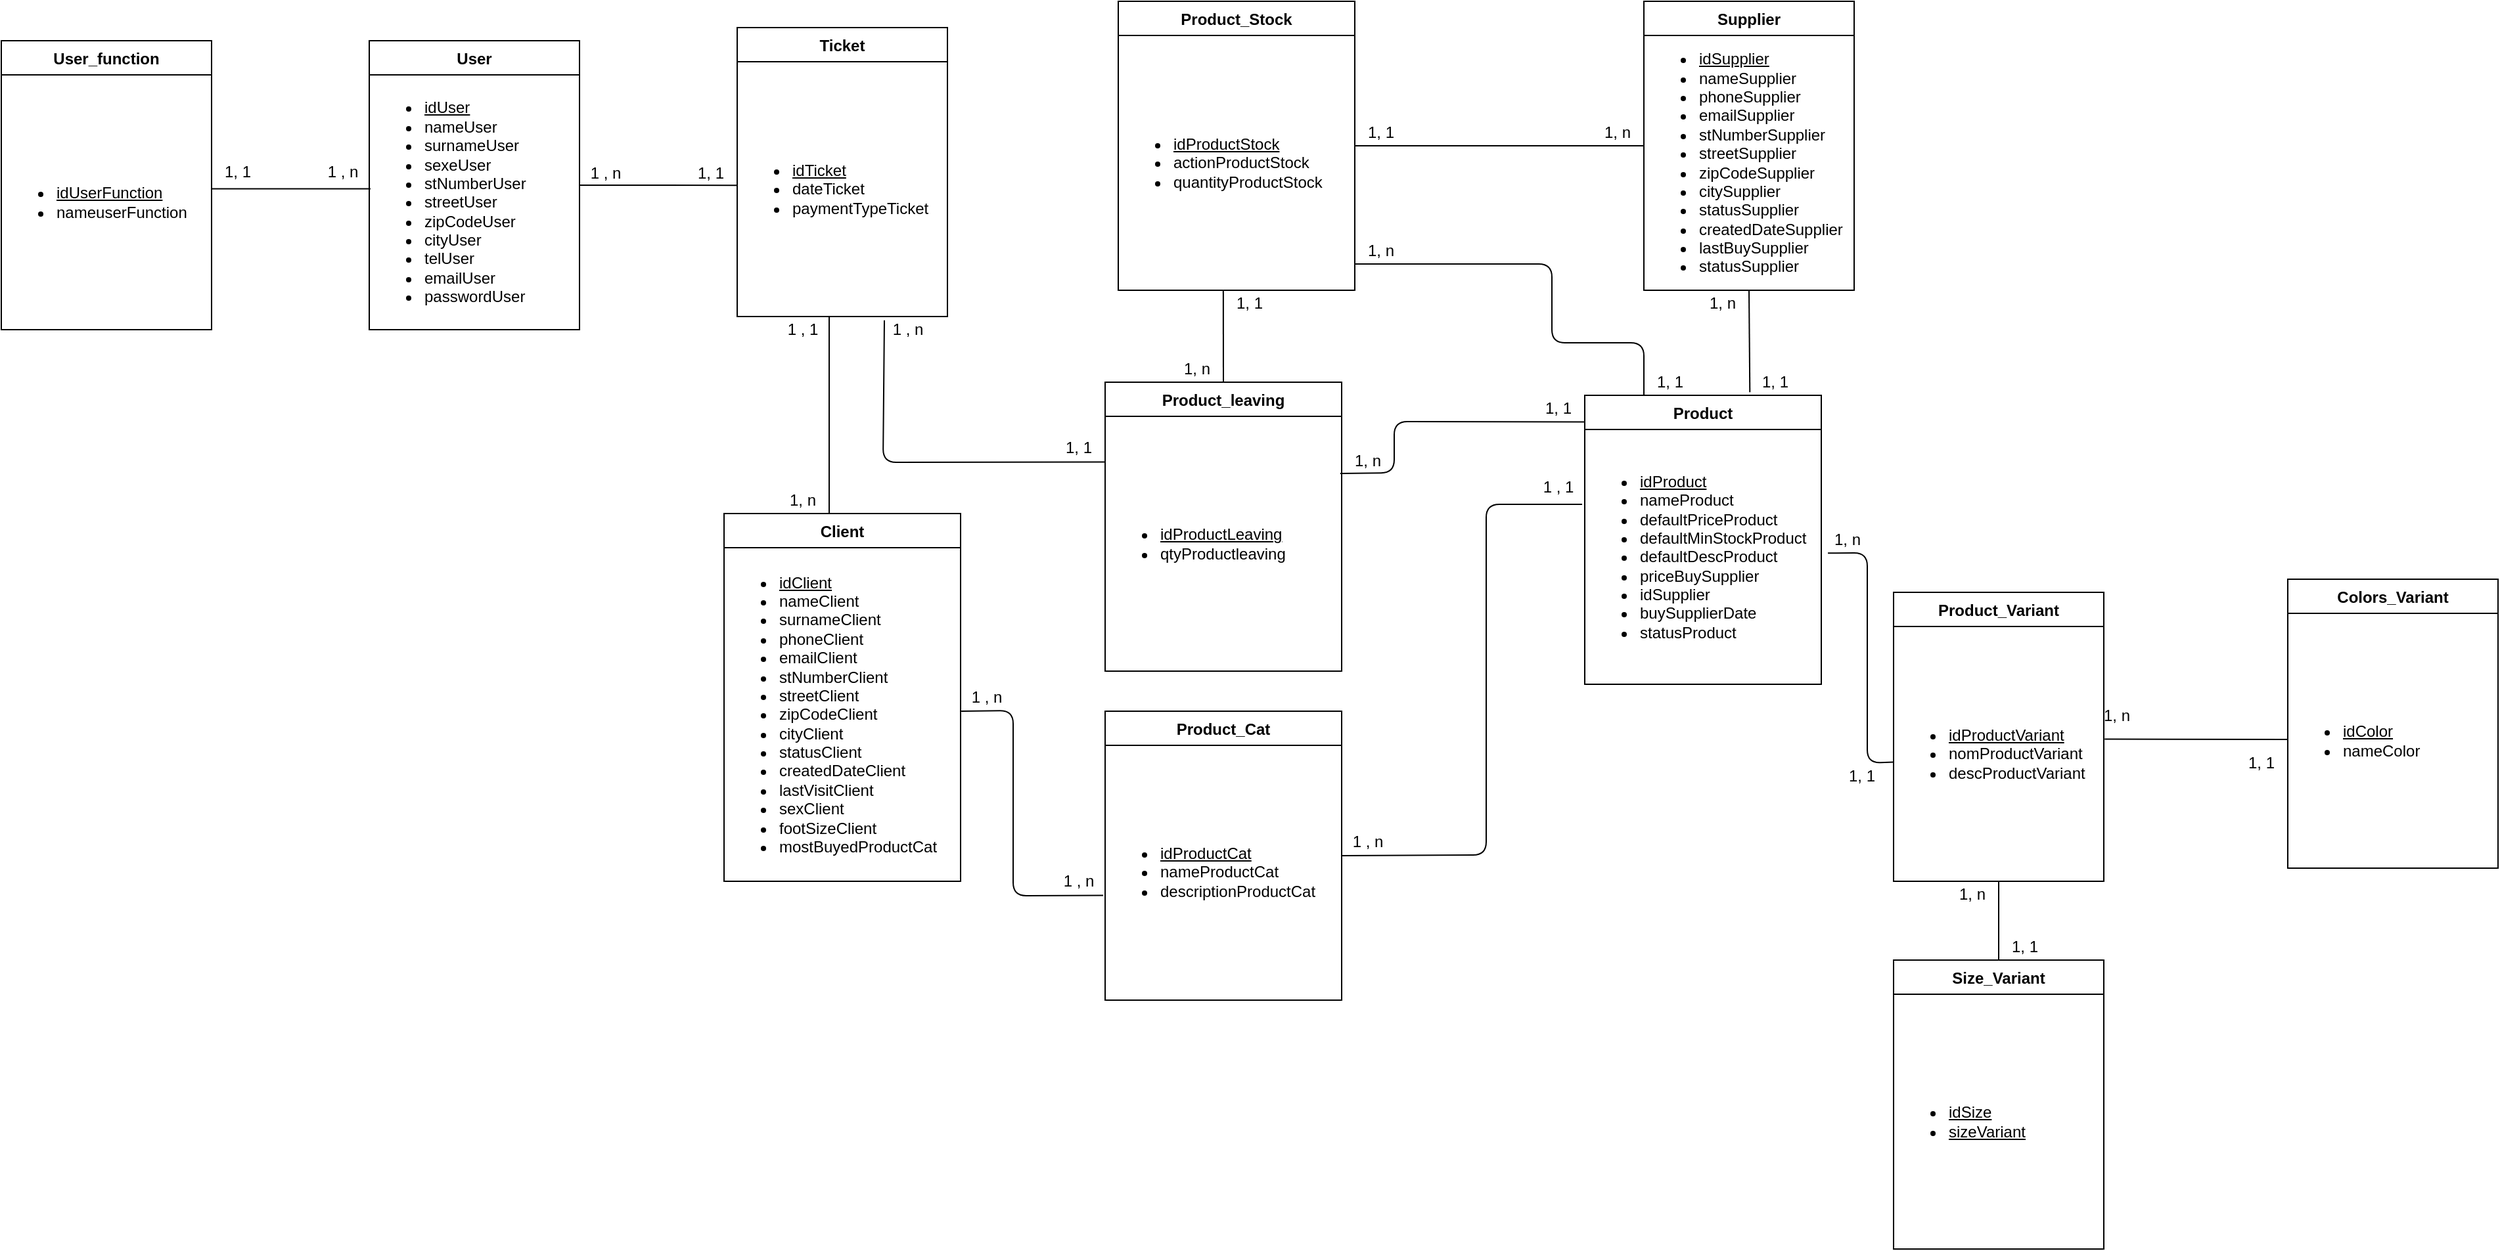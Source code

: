 <mxfile version="12.5.3" type="device"><diagram id="C5RBs43oDa-KdzZeNtuy" name="Page-1"><mxGraphModel dx="3197" dy="1370" grid="1" gridSize="10" guides="1" tooltips="1" connect="1" arrows="1" fold="1" page="1" pageScale="1" pageWidth="827" pageHeight="1169" math="0" shadow="0"><root><mxCell id="WIyWlLk6GJQsqaUBKTNV-0"/><mxCell id="WIyWlLk6GJQsqaUBKTNV-1" parent="WIyWlLk6GJQsqaUBKTNV-0"/><mxCell id="1PVLxpqXdBgFgnPYRLvw-0" value="Client" style="swimlane;fontStyle=1;childLayout=stackLayout;horizontal=1;startSize=26;horizontalStack=0;resizeParent=1;resizeLast=0;collapsible=1;marginBottom=0;rounded=0;shadow=0;strokeWidth=1;" vertex="1" parent="WIyWlLk6GJQsqaUBKTNV-1"><mxGeometry x="-60" y="410" width="180" height="280" as="geometry"><mxRectangle x="20" y="80" width="160" height="26" as="alternateBounds"/></mxGeometry></mxCell><mxCell id="1PVLxpqXdBgFgnPYRLvw-1" value="&lt;ul&gt;&lt;li&gt;&lt;u&gt;idClient&lt;/u&gt;&lt;/li&gt;&lt;li&gt;nameClient&lt;/li&gt;&lt;li&gt;surnameClient&lt;/li&gt;&lt;li&gt;phoneClient&lt;/li&gt;&lt;li&gt;emailClient&lt;/li&gt;&lt;li&gt;stNumberClient&lt;/li&gt;&lt;li&gt;streetClient&lt;/li&gt;&lt;li&gt;zipCodeClient&lt;/li&gt;&lt;li&gt;cityClient&lt;/li&gt;&lt;li&gt;statusClient&lt;br&gt;&lt;/li&gt;&lt;li&gt;createdDateClient&lt;/li&gt;&lt;li&gt;lastVisitClient&lt;/li&gt;&lt;li&gt;sexClient&lt;/li&gt;&lt;li&gt;footSizeClient&lt;/li&gt;&lt;li&gt;mostBuyedProductCat&lt;/li&gt;&lt;/ul&gt;" style="text;html=1;strokeColor=none;fillColor=none;align=left;verticalAlign=middle;whiteSpace=wrap;rounded=0;" vertex="1" parent="1PVLxpqXdBgFgnPYRLvw-0"><mxGeometry y="26" width="180" height="254" as="geometry"/></mxCell><mxCell id="1PVLxpqXdBgFgnPYRLvw-2" value="Supplier" style="swimlane;fontStyle=1;childLayout=stackLayout;horizontal=1;startSize=26;horizontalStack=0;resizeParent=1;resizeLast=0;collapsible=1;marginBottom=0;rounded=0;shadow=0;strokeWidth=1;" vertex="1" parent="WIyWlLk6GJQsqaUBKTNV-1"><mxGeometry x="640" y="20" width="160" height="220" as="geometry"><mxRectangle x="20" y="80" width="160" height="26" as="alternateBounds"/></mxGeometry></mxCell><mxCell id="1PVLxpqXdBgFgnPYRLvw-3" value="&lt;ul&gt;&lt;li&gt;&lt;u&gt;idSupplier&lt;/u&gt;&lt;/li&gt;&lt;li&gt;nameSupplier&lt;/li&gt;&lt;li&gt;phoneSupplier&lt;/li&gt;&lt;li&gt;emailSupplier&lt;/li&gt;&lt;li&gt;stNumberSupplier&lt;/li&gt;&lt;li&gt;streetSupplier&lt;/li&gt;&lt;li&gt;zipCodeSupplier&lt;/li&gt;&lt;li&gt;citySupplier&lt;/li&gt;&lt;li&gt;statusSupplier&lt;/li&gt;&lt;li&gt;createdDateSupplier&lt;/li&gt;&lt;li&gt;lastBuySupplier&lt;/li&gt;&lt;li&gt;statusSupplier&lt;/li&gt;&lt;/ul&gt;" style="text;html=1;strokeColor=none;fillColor=none;align=left;verticalAlign=middle;whiteSpace=wrap;rounded=0;" vertex="1" parent="1PVLxpqXdBgFgnPYRLvw-2"><mxGeometry y="26" width="160" height="194" as="geometry"/></mxCell><mxCell id="1PVLxpqXdBgFgnPYRLvw-4" value="Product" style="swimlane;fontStyle=1;childLayout=stackLayout;horizontal=1;startSize=26;horizontalStack=0;resizeParent=1;resizeLast=0;collapsible=1;marginBottom=0;rounded=0;shadow=0;strokeWidth=1;" vertex="1" parent="WIyWlLk6GJQsqaUBKTNV-1"><mxGeometry x="595" y="320" width="180" height="220" as="geometry"><mxRectangle x="20" y="80" width="160" height="26" as="alternateBounds"/></mxGeometry></mxCell><mxCell id="1PVLxpqXdBgFgnPYRLvw-5" value="&lt;ul&gt;&lt;li&gt;&lt;u&gt;idProduct&lt;/u&gt;&lt;/li&gt;&lt;li&gt;nameProduct&lt;/li&gt;&lt;li&gt;&lt;span&gt;defaultPriceProduct&lt;/span&gt;&lt;br&gt;&lt;/li&gt;&lt;li&gt;defaultMinStockProduct&lt;/li&gt;&lt;li&gt;defaultDescProduct&lt;br&gt;&lt;/li&gt;&lt;li&gt;&lt;span&gt;priceBuySupplier&lt;/span&gt;&lt;br&gt;&lt;/li&gt;&lt;li&gt;idSupplier&lt;/li&gt;&lt;li&gt;buySupplierDate&lt;/li&gt;&lt;li&gt;statusProduct&lt;/li&gt;&lt;/ul&gt;" style="text;html=1;strokeColor=none;fillColor=none;align=left;verticalAlign=middle;whiteSpace=wrap;rounded=0;" vertex="1" parent="1PVLxpqXdBgFgnPYRLvw-4"><mxGeometry y="26" width="180" height="194" as="geometry"/></mxCell><mxCell id="1PVLxpqXdBgFgnPYRLvw-6" value="Product_Cat" style="swimlane;fontStyle=1;childLayout=stackLayout;horizontal=1;startSize=26;horizontalStack=0;resizeParent=1;resizeLast=0;collapsible=1;marginBottom=0;rounded=0;shadow=0;strokeWidth=1;" vertex="1" parent="WIyWlLk6GJQsqaUBKTNV-1"><mxGeometry x="230" y="560.48" width="180" height="220" as="geometry"><mxRectangle x="20" y="80" width="160" height="26" as="alternateBounds"/></mxGeometry></mxCell><mxCell id="1PVLxpqXdBgFgnPYRLvw-7" value="&lt;ul&gt;&lt;li&gt;&lt;u&gt;idProductCat&lt;/u&gt;&lt;/li&gt;&lt;li&gt;nameProductCat&lt;/li&gt;&lt;li&gt;descriptionProductCat&lt;/li&gt;&lt;/ul&gt;" style="text;html=1;strokeColor=none;fillColor=none;align=left;verticalAlign=middle;whiteSpace=wrap;rounded=0;" vertex="1" parent="1PVLxpqXdBgFgnPYRLvw-6"><mxGeometry y="26" width="180" height="194" as="geometry"/></mxCell><mxCell id="1PVLxpqXdBgFgnPYRLvw-8" value="Product_Variant" style="swimlane;fontStyle=1;childLayout=stackLayout;horizontal=1;startSize=26;horizontalStack=0;resizeParent=1;resizeLast=0;collapsible=1;marginBottom=0;rounded=0;shadow=0;strokeWidth=1;" vertex="1" parent="WIyWlLk6GJQsqaUBKTNV-1"><mxGeometry x="830" y="470" width="160" height="220" as="geometry"><mxRectangle x="20" y="80" width="160" height="26" as="alternateBounds"/></mxGeometry></mxCell><mxCell id="1PVLxpqXdBgFgnPYRLvw-9" value="&lt;ul&gt;&lt;li&gt;&lt;u&gt;idProductVariant&lt;/u&gt;&lt;/li&gt;&lt;li&gt;nomProductVariant&lt;/li&gt;&lt;li&gt;descP&lt;span&gt;roductVariant&lt;/span&gt;&lt;/li&gt;&lt;/ul&gt;" style="text;html=1;strokeColor=none;fillColor=none;align=left;verticalAlign=middle;whiteSpace=wrap;rounded=0;" vertex="1" parent="1PVLxpqXdBgFgnPYRLvw-8"><mxGeometry y="26" width="160" height="194" as="geometry"/></mxCell><mxCell id="1PVLxpqXdBgFgnPYRLvw-10" value="Product_Stock" style="swimlane;fontStyle=1;childLayout=stackLayout;horizontal=1;startSize=26;horizontalStack=0;resizeParent=1;resizeLast=0;collapsible=1;marginBottom=0;rounded=0;shadow=0;strokeWidth=1;" vertex="1" parent="WIyWlLk6GJQsqaUBKTNV-1"><mxGeometry x="240" y="20" width="180" height="220" as="geometry"><mxRectangle x="20" y="80" width="160" height="26" as="alternateBounds"/></mxGeometry></mxCell><mxCell id="1PVLxpqXdBgFgnPYRLvw-11" value="&lt;ul&gt;&lt;li&gt;&lt;u&gt;idProductStock&lt;/u&gt;&lt;/li&gt;&lt;li&gt;actionProductStock&lt;/li&gt;&lt;li&gt;quantityProductStock&lt;/li&gt;&lt;/ul&gt;" style="text;html=1;strokeColor=none;fillColor=none;align=left;verticalAlign=middle;whiteSpace=wrap;rounded=0;" vertex="1" parent="1PVLxpqXdBgFgnPYRLvw-10"><mxGeometry y="26" width="180" height="194" as="geometry"/></mxCell><mxCell id="1PVLxpqXdBgFgnPYRLvw-20" value="1, 1" style="text;html=1;strokeColor=none;fillColor=none;align=center;verticalAlign=middle;whiteSpace=wrap;rounded=0;" vertex="1" parent="WIyWlLk6GJQsqaUBKTNV-1"><mxGeometry x="720" y="300" width="40" height="20" as="geometry"/></mxCell><mxCell id="1PVLxpqXdBgFgnPYRLvw-21" value="1, n" style="text;html=1;strokeColor=none;fillColor=none;align=center;verticalAlign=middle;whiteSpace=wrap;rounded=0;" vertex="1" parent="WIyWlLk6GJQsqaUBKTNV-1"><mxGeometry x="680" y="240" width="40" height="20" as="geometry"/></mxCell><mxCell id="1PVLxpqXdBgFgnPYRLvw-22" value="" style="endArrow=none;html=1;exitX=0;exitY=0.532;exitDx=0;exitDy=0;exitPerimeter=0;entryX=1.028;entryY=0.485;entryDx=0;entryDy=0;entryPerimeter=0;" edge="1" parent="WIyWlLk6GJQsqaUBKTNV-1" source="1PVLxpqXdBgFgnPYRLvw-9" target="1PVLxpqXdBgFgnPYRLvw-5"><mxGeometry width="50" height="50" relative="1" as="geometry"><mxPoint x="520" y="440" as="sourcePoint"/><mxPoint x="594" y="560" as="targetPoint"/><Array as="points"><mxPoint x="810" y="600"/><mxPoint x="810" y="440"/></Array></mxGeometry></mxCell><mxCell id="1PVLxpqXdBgFgnPYRLvw-23" value="1, n" style="text;html=1;strokeColor=none;fillColor=none;align=center;verticalAlign=middle;whiteSpace=wrap;rounded=0;" vertex="1" parent="WIyWlLk6GJQsqaUBKTNV-1"><mxGeometry x="775" y="420" width="40" height="20" as="geometry"/></mxCell><mxCell id="1PVLxpqXdBgFgnPYRLvw-24" value="1, 1" style="text;html=1;strokeColor=none;fillColor=none;align=center;verticalAlign=middle;whiteSpace=wrap;rounded=0;" vertex="1" parent="WIyWlLk6GJQsqaUBKTNV-1"><mxGeometry x="786.48" y="600" width="40" height="20" as="geometry"/></mxCell><mxCell id="1PVLxpqXdBgFgnPYRLvw-25" value="" style="endArrow=none;html=1;exitX=0.999;exitY=0.433;exitDx=0;exitDy=0;exitPerimeter=0;" edge="1" parent="WIyWlLk6GJQsqaUBKTNV-1" source="1PVLxpqXdBgFgnPYRLvw-7"><mxGeometry width="50" height="50" relative="1" as="geometry"><mxPoint x="485" y="420" as="sourcePoint"/><mxPoint x="593" y="403" as="targetPoint"/><Array as="points"><mxPoint x="520" y="670"/><mxPoint x="520" y="530"/><mxPoint x="520" y="403"/></Array></mxGeometry></mxCell><mxCell id="1PVLxpqXdBgFgnPYRLvw-26" value="" style="endArrow=none;html=1;entryX=0.5;entryY=1;entryDx=0;entryDy=0;exitX=0.698;exitY=-0.011;exitDx=0;exitDy=0;exitPerimeter=0;" edge="1" parent="WIyWlLk6GJQsqaUBKTNV-1" source="1PVLxpqXdBgFgnPYRLvw-4" target="1PVLxpqXdBgFgnPYRLvw-3"><mxGeometry width="50" height="50" relative="1" as="geometry"><mxPoint x="725" y="320" as="sourcePoint"/><mxPoint x="775" y="270" as="targetPoint"/></mxGeometry></mxCell><mxCell id="1PVLxpqXdBgFgnPYRLvw-29" value="1 , n" style="text;html=1;strokeColor=none;fillColor=none;align=center;verticalAlign=middle;whiteSpace=wrap;rounded=0;" vertex="1" parent="WIyWlLk6GJQsqaUBKTNV-1"><mxGeometry x="410" y="650" width="40" height="20" as="geometry"/></mxCell><mxCell id="1PVLxpqXdBgFgnPYRLvw-30" value="1 , 1" style="text;html=1;strokeColor=none;fillColor=none;align=center;verticalAlign=middle;whiteSpace=wrap;rounded=0;" vertex="1" parent="WIyWlLk6GJQsqaUBKTNV-1"><mxGeometry x="555" y="380" width="40" height="20" as="geometry"/></mxCell><mxCell id="1PVLxpqXdBgFgnPYRLvw-35" value="Colors_Variant" style="swimlane;fontStyle=1;childLayout=stackLayout;horizontal=1;startSize=26;horizontalStack=0;resizeParent=1;resizeLast=0;collapsible=1;marginBottom=0;rounded=0;shadow=0;strokeWidth=1;" vertex="1" parent="WIyWlLk6GJQsqaUBKTNV-1"><mxGeometry x="1130" y="460" width="160" height="220" as="geometry"><mxRectangle x="20" y="80" width="160" height="26" as="alternateBounds"/></mxGeometry></mxCell><mxCell id="1PVLxpqXdBgFgnPYRLvw-36" value="&lt;ul&gt;&lt;li&gt;&lt;u&gt;idColor&lt;/u&gt;&lt;/li&gt;&lt;li&gt;nameColor&lt;/li&gt;&lt;/ul&gt;" style="text;html=1;strokeColor=none;fillColor=none;align=left;verticalAlign=middle;whiteSpace=wrap;rounded=0;" vertex="1" parent="1PVLxpqXdBgFgnPYRLvw-35"><mxGeometry y="26" width="160" height="194" as="geometry"/></mxCell><mxCell id="1PVLxpqXdBgFgnPYRLvw-37" value="" style="endArrow=none;html=1;entryX=1.004;entryY=0.442;entryDx=0;entryDy=0;entryPerimeter=0;" edge="1" parent="WIyWlLk6GJQsqaUBKTNV-1" target="1PVLxpqXdBgFgnPYRLvw-9"><mxGeometry width="50" height="50" relative="1" as="geometry"><mxPoint x="1130" y="582" as="sourcePoint"/><mxPoint x="360" y="663" as="targetPoint"/></mxGeometry></mxCell><mxCell id="1PVLxpqXdBgFgnPYRLvw-38" value="1, 1" style="text;html=1;strokeColor=none;fillColor=none;align=center;verticalAlign=middle;whiteSpace=wrap;rounded=0;" vertex="1" parent="WIyWlLk6GJQsqaUBKTNV-1"><mxGeometry x="1090" y="590" width="40" height="20" as="geometry"/></mxCell><mxCell id="1PVLxpqXdBgFgnPYRLvw-39" value="1, n" style="text;html=1;strokeColor=none;fillColor=none;align=center;verticalAlign=middle;whiteSpace=wrap;rounded=0;" vertex="1" parent="WIyWlLk6GJQsqaUBKTNV-1"><mxGeometry x="980" y="554" width="40" height="20" as="geometry"/></mxCell><mxCell id="1PVLxpqXdBgFgnPYRLvw-40" value="Size_Variant" style="swimlane;fontStyle=1;childLayout=stackLayout;horizontal=1;startSize=26;horizontalStack=0;resizeParent=1;resizeLast=0;collapsible=1;marginBottom=0;rounded=0;shadow=0;strokeWidth=1;" vertex="1" parent="WIyWlLk6GJQsqaUBKTNV-1"><mxGeometry x="830" y="750" width="160" height="220" as="geometry"><mxRectangle x="20" y="80" width="160" height="26" as="alternateBounds"/></mxGeometry></mxCell><mxCell id="1PVLxpqXdBgFgnPYRLvw-41" value="&lt;ul&gt;&lt;li&gt;&lt;u&gt;idSize&lt;/u&gt;&lt;/li&gt;&lt;li&gt;&lt;u&gt;sizeVariant&lt;/u&gt;&lt;/li&gt;&lt;/ul&gt;" style="text;html=1;strokeColor=none;fillColor=none;align=left;verticalAlign=middle;whiteSpace=wrap;rounded=0;" vertex="1" parent="1PVLxpqXdBgFgnPYRLvw-40"><mxGeometry y="26" width="160" height="194" as="geometry"/></mxCell><mxCell id="1PVLxpqXdBgFgnPYRLvw-42" value="" style="endArrow=none;html=1;exitX=0.5;exitY=0;exitDx=0;exitDy=0;entryX=0.5;entryY=1;entryDx=0;entryDy=0;" edge="1" parent="WIyWlLk6GJQsqaUBKTNV-1" source="1PVLxpqXdBgFgnPYRLvw-40" target="1PVLxpqXdBgFgnPYRLvw-9"><mxGeometry width="50" height="50" relative="1" as="geometry"><mxPoint x="400" y="810" as="sourcePoint"/><mxPoint x="450" y="760" as="targetPoint"/></mxGeometry></mxCell><mxCell id="1PVLxpqXdBgFgnPYRLvw-43" value="1, 1" style="text;html=1;strokeColor=none;fillColor=none;align=center;verticalAlign=middle;whiteSpace=wrap;rounded=0;" vertex="1" parent="WIyWlLk6GJQsqaUBKTNV-1"><mxGeometry x="910" y="730" width="40" height="20" as="geometry"/></mxCell><mxCell id="1PVLxpqXdBgFgnPYRLvw-44" value="1, n" style="text;html=1;strokeColor=none;fillColor=none;align=center;verticalAlign=middle;whiteSpace=wrap;rounded=0;" vertex="1" parent="WIyWlLk6GJQsqaUBKTNV-1"><mxGeometry x="870" y="690" width="40" height="20" as="geometry"/></mxCell><mxCell id="1PVLxpqXdBgFgnPYRLvw-50" value="User" style="swimlane;fontStyle=1;childLayout=stackLayout;horizontal=1;startSize=26;horizontalStack=0;resizeParent=1;resizeLast=0;collapsible=1;marginBottom=0;rounded=0;shadow=0;strokeWidth=1;" vertex="1" parent="WIyWlLk6GJQsqaUBKTNV-1"><mxGeometry x="-330" y="50" width="160" height="220" as="geometry"><mxRectangle x="20" y="80" width="160" height="26" as="alternateBounds"/></mxGeometry></mxCell><mxCell id="1PVLxpqXdBgFgnPYRLvw-51" value="&lt;ul&gt;&lt;li&gt;&lt;u&gt;idUser&lt;/u&gt;&lt;/li&gt;&lt;li&gt;nameUser&lt;/li&gt;&lt;li&gt;surnameUser&lt;/li&gt;&lt;li&gt;sexeUser&lt;/li&gt;&lt;li&gt;stNumberUser&lt;/li&gt;&lt;li&gt;streetUser&lt;/li&gt;&lt;li&gt;zipCodeUser&lt;/li&gt;&lt;li&gt;cityUser&lt;/li&gt;&lt;li&gt;telUser&lt;/li&gt;&lt;li&gt;emailUser&lt;/li&gt;&lt;li&gt;passwordUser&lt;/li&gt;&lt;/ul&gt;" style="text;html=1;strokeColor=none;fillColor=none;align=left;verticalAlign=middle;whiteSpace=wrap;rounded=0;" vertex="1" parent="1PVLxpqXdBgFgnPYRLvw-50"><mxGeometry y="26" width="160" height="194" as="geometry"/></mxCell><mxCell id="1PVLxpqXdBgFgnPYRLvw-52" value="Ticket" style="swimlane;fontStyle=1;childLayout=stackLayout;horizontal=1;startSize=26;horizontalStack=0;resizeParent=1;resizeLast=0;collapsible=1;marginBottom=0;rounded=0;shadow=0;strokeWidth=1;" vertex="1" parent="WIyWlLk6GJQsqaUBKTNV-1"><mxGeometry x="-50" y="40" width="160" height="220" as="geometry"><mxRectangle x="20" y="80" width="160" height="26" as="alternateBounds"/></mxGeometry></mxCell><mxCell id="1PVLxpqXdBgFgnPYRLvw-53" value="&lt;ul&gt;&lt;li&gt;&lt;u&gt;idTicket&lt;/u&gt;&lt;/li&gt;&lt;li&gt;dateTicket&lt;/li&gt;&lt;li&gt;paymentTypeTicket&lt;/li&gt;&lt;/ul&gt;" style="text;html=1;strokeColor=none;fillColor=none;align=left;verticalAlign=middle;whiteSpace=wrap;rounded=0;" vertex="1" parent="1PVLxpqXdBgFgnPYRLvw-52"><mxGeometry y="26" width="160" height="194" as="geometry"/></mxCell><mxCell id="1PVLxpqXdBgFgnPYRLvw-55" value="" style="endArrow=none;html=1;entryX=0;entryY=0.433;entryDx=0;entryDy=0;entryPerimeter=0;" edge="1" parent="WIyWlLk6GJQsqaUBKTNV-1" target="1PVLxpqXdBgFgnPYRLvw-3"><mxGeometry width="50" height="50" relative="1" as="geometry"><mxPoint x="420" y="130" as="sourcePoint"/><mxPoint x="470" y="80" as="targetPoint"/></mxGeometry></mxCell><mxCell id="1PVLxpqXdBgFgnPYRLvw-56" value="1, n" style="text;html=1;strokeColor=none;fillColor=none;align=center;verticalAlign=middle;whiteSpace=wrap;rounded=0;" vertex="1" parent="WIyWlLk6GJQsqaUBKTNV-1"><mxGeometry x="600" y="110.0" width="40" height="20" as="geometry"/></mxCell><mxCell id="1PVLxpqXdBgFgnPYRLvw-57" value="1, 1" style="text;html=1;strokeColor=none;fillColor=none;align=center;verticalAlign=middle;whiteSpace=wrap;rounded=0;" vertex="1" parent="WIyWlLk6GJQsqaUBKTNV-1"><mxGeometry x="420" y="110.0" width="40" height="20" as="geometry"/></mxCell><mxCell id="1PVLxpqXdBgFgnPYRLvw-59" value="" style="endArrow=none;html=1;entryX=0.25;entryY=0;entryDx=0;entryDy=0;" edge="1" parent="WIyWlLk6GJQsqaUBKTNV-1" target="1PVLxpqXdBgFgnPYRLvw-4"><mxGeometry width="50" height="50" relative="1" as="geometry"><mxPoint x="420" y="220" as="sourcePoint"/><mxPoint x="630" y="300" as="targetPoint"/><Array as="points"><mxPoint x="570" y="220"/><mxPoint x="570" y="280"/><mxPoint x="640" y="280"/></Array></mxGeometry></mxCell><mxCell id="1PVLxpqXdBgFgnPYRLvw-60" value="1, n" style="text;html=1;strokeColor=none;fillColor=none;align=center;verticalAlign=middle;whiteSpace=wrap;rounded=0;" vertex="1" parent="WIyWlLk6GJQsqaUBKTNV-1"><mxGeometry x="420" y="200" width="40" height="20" as="geometry"/></mxCell><mxCell id="1PVLxpqXdBgFgnPYRLvw-61" value="1, 1" style="text;html=1;strokeColor=none;fillColor=none;align=center;verticalAlign=middle;whiteSpace=wrap;rounded=0;" vertex="1" parent="WIyWlLk6GJQsqaUBKTNV-1"><mxGeometry x="640" y="300" width="40" height="20" as="geometry"/></mxCell><mxCell id="1PVLxpqXdBgFgnPYRLvw-62" value="" style="endArrow=none;html=1;entryX=0;entryY=0;entryDx=0;entryDy=0;" edge="1" parent="WIyWlLk6GJQsqaUBKTNV-1"><mxGeometry width="50" height="50" relative="1" as="geometry"><mxPoint x="20" y="410" as="sourcePoint"/><mxPoint x="20.0" y="260" as="targetPoint"/></mxGeometry></mxCell><mxCell id="1PVLxpqXdBgFgnPYRLvw-63" value="1, n" style="text;html=1;strokeColor=none;fillColor=none;align=center;verticalAlign=middle;whiteSpace=wrap;rounded=0;" vertex="1" parent="WIyWlLk6GJQsqaUBKTNV-1"><mxGeometry x="-20" y="390" width="40" height="20" as="geometry"/></mxCell><mxCell id="1PVLxpqXdBgFgnPYRLvw-65" value="" style="endArrow=none;html=1;entryX=0;entryY=0.485;entryDx=0;entryDy=0;entryPerimeter=0;" edge="1" parent="WIyWlLk6GJQsqaUBKTNV-1" target="1PVLxpqXdBgFgnPYRLvw-53"><mxGeometry width="50" height="50" relative="1" as="geometry"><mxPoint x="-170" y="160" as="sourcePoint"/><mxPoint x="-120" y="110" as="targetPoint"/></mxGeometry></mxCell><mxCell id="1PVLxpqXdBgFgnPYRLvw-67" value="1, 1" style="text;html=1;strokeColor=none;fillColor=none;align=center;verticalAlign=middle;whiteSpace=wrap;rounded=0;" vertex="1" parent="WIyWlLk6GJQsqaUBKTNV-1"><mxGeometry x="-90" y="140.69" width="40" height="20" as="geometry"/></mxCell><mxCell id="1PVLxpqXdBgFgnPYRLvw-68" value="1 , n" style="text;html=1;strokeColor=none;fillColor=none;align=center;verticalAlign=middle;whiteSpace=wrap;rounded=0;" vertex="1" parent="WIyWlLk6GJQsqaUBKTNV-1"><mxGeometry x="-170" y="140.69" width="40" height="20" as="geometry"/></mxCell><mxCell id="1PVLxpqXdBgFgnPYRLvw-71" value="" style="endArrow=none;html=1;entryX=-0.008;entryY=0.589;entryDx=0;entryDy=0;entryPerimeter=0;exitX=1.003;exitY=0.49;exitDx=0;exitDy=0;exitPerimeter=0;" edge="1" parent="WIyWlLk6GJQsqaUBKTNV-1" source="1PVLxpqXdBgFgnPYRLvw-1" target="1PVLxpqXdBgFgnPYRLvw-7"><mxGeometry width="50" height="50" relative="1" as="geometry"><mxPoint x="120" y="580" as="sourcePoint"/><mxPoint x="170" y="530" as="targetPoint"/><Array as="points"><mxPoint x="160" y="560"/><mxPoint x="160" y="701"/></Array></mxGeometry></mxCell><mxCell id="1PVLxpqXdBgFgnPYRLvw-74" value="1 , n" style="text;html=1;strokeColor=none;fillColor=none;align=center;verticalAlign=middle;whiteSpace=wrap;rounded=0;" vertex="1" parent="WIyWlLk6GJQsqaUBKTNV-1"><mxGeometry x="60" y="260" width="40" height="20" as="geometry"/></mxCell><mxCell id="1PVLxpqXdBgFgnPYRLvw-78" value="1 , 1" style="text;html=1;strokeColor=none;fillColor=none;align=center;verticalAlign=middle;whiteSpace=wrap;rounded=0;" vertex="1" parent="WIyWlLk6GJQsqaUBKTNV-1"><mxGeometry x="-20" y="260" width="40" height="20" as="geometry"/></mxCell><mxCell id="1PVLxpqXdBgFgnPYRLvw-79" value="1 , n" style="text;html=1;strokeColor=none;fillColor=none;align=center;verticalAlign=middle;whiteSpace=wrap;rounded=0;" vertex="1" parent="WIyWlLk6GJQsqaUBKTNV-1"><mxGeometry x="120" y="540.0" width="40" height="20" as="geometry"/></mxCell><mxCell id="1PVLxpqXdBgFgnPYRLvw-80" value="1 , n" style="text;html=1;strokeColor=none;fillColor=none;align=center;verticalAlign=middle;whiteSpace=wrap;rounded=0;" vertex="1" parent="WIyWlLk6GJQsqaUBKTNV-1"><mxGeometry x="190" y="680" width="40" height="20" as="geometry"/></mxCell><mxCell id="1PVLxpqXdBgFgnPYRLvw-81" value="Product_leaving" style="swimlane;fontStyle=1;childLayout=stackLayout;horizontal=1;startSize=26;horizontalStack=0;resizeParent=1;resizeLast=0;collapsible=1;marginBottom=0;rounded=0;shadow=0;strokeWidth=1;" vertex="1" parent="WIyWlLk6GJQsqaUBKTNV-1"><mxGeometry x="230" y="310" width="180" height="220" as="geometry"><mxRectangle x="20" y="80" width="160" height="26" as="alternateBounds"/></mxGeometry></mxCell><mxCell id="1PVLxpqXdBgFgnPYRLvw-82" value="&lt;ul&gt;&lt;li&gt;&lt;u&gt;idProductLeaving&lt;/u&gt;&lt;/li&gt;&lt;li&gt;qtyProductleaving&lt;/li&gt;&lt;/ul&gt;" style="text;html=1;strokeColor=none;fillColor=none;align=left;verticalAlign=middle;whiteSpace=wrap;rounded=0;" vertex="1" parent="1PVLxpqXdBgFgnPYRLvw-81"><mxGeometry y="26" width="180" height="194" as="geometry"/></mxCell><mxCell id="1PVLxpqXdBgFgnPYRLvw-83" value="" style="endArrow=none;html=1;entryX=-0.002;entryY=0.179;entryDx=0;entryDy=0;entryPerimeter=0;exitX=0.7;exitY=1.015;exitDx=0;exitDy=0;exitPerimeter=0;" edge="1" parent="WIyWlLk6GJQsqaUBKTNV-1" source="1PVLxpqXdBgFgnPYRLvw-53" target="1PVLxpqXdBgFgnPYRLvw-82"><mxGeometry width="50" height="50" relative="1" as="geometry"><mxPoint x="60" y="331" as="sourcePoint"/><mxPoint x="226" y="332" as="targetPoint"/><Array as="points"><mxPoint x="61" y="371"/></Array></mxGeometry></mxCell><mxCell id="1PVLxpqXdBgFgnPYRLvw-84" value="1, 1" style="text;html=1;strokeColor=none;fillColor=none;align=center;verticalAlign=middle;whiteSpace=wrap;rounded=0;" vertex="1" parent="WIyWlLk6GJQsqaUBKTNV-1"><mxGeometry x="190" y="350" width="40" height="20" as="geometry"/></mxCell><mxCell id="1PVLxpqXdBgFgnPYRLvw-85" value="" style="endArrow=none;html=1;entryX=0;entryY=0.092;entryDx=0;entryDy=0;entryPerimeter=0;exitX=0.994;exitY=0.224;exitDx=0;exitDy=0;exitPerimeter=0;" edge="1" parent="WIyWlLk6GJQsqaUBKTNV-1" source="1PVLxpqXdBgFgnPYRLvw-82" target="1PVLxpqXdBgFgnPYRLvw-4"><mxGeometry width="50" height="50" relative="1" as="geometry"><mxPoint x="410" y="337.43" as="sourcePoint"/><mxPoint x="590" y="340" as="targetPoint"/><Array as="points"><mxPoint x="450" y="379"/><mxPoint x="450" y="340"/></Array></mxGeometry></mxCell><mxCell id="1PVLxpqXdBgFgnPYRLvw-86" value="1, n" style="text;html=1;strokeColor=none;fillColor=none;align=center;verticalAlign=middle;whiteSpace=wrap;rounded=0;" vertex="1" parent="WIyWlLk6GJQsqaUBKTNV-1"><mxGeometry x="410" y="360" width="40" height="20" as="geometry"/></mxCell><mxCell id="1PVLxpqXdBgFgnPYRLvw-89" value="1, 1" style="text;html=1;strokeColor=none;fillColor=none;align=center;verticalAlign=middle;whiteSpace=wrap;rounded=0;" vertex="1" parent="WIyWlLk6GJQsqaUBKTNV-1"><mxGeometry x="555" y="320" width="40" height="20" as="geometry"/></mxCell><mxCell id="1PVLxpqXdBgFgnPYRLvw-90" value="" style="endArrow=none;html=1;exitX=0.5;exitY=0;exitDx=0;exitDy=0;entryX=0.444;entryY=1;entryDx=0;entryDy=0;entryPerimeter=0;" edge="1" parent="WIyWlLk6GJQsqaUBKTNV-1" source="1PVLxpqXdBgFgnPYRLvw-81" target="1PVLxpqXdBgFgnPYRLvw-11"><mxGeometry width="50" height="50" relative="1" as="geometry"><mxPoint x="320" y="310.0" as="sourcePoint"/><mxPoint x="319" y="241" as="targetPoint"/></mxGeometry></mxCell><mxCell id="1PVLxpqXdBgFgnPYRLvw-92" value="1, 1" style="text;html=1;strokeColor=none;fillColor=none;align=center;verticalAlign=middle;whiteSpace=wrap;rounded=0;" vertex="1" parent="WIyWlLk6GJQsqaUBKTNV-1"><mxGeometry x="320" y="240" width="40" height="20" as="geometry"/></mxCell><mxCell id="1PVLxpqXdBgFgnPYRLvw-93" value="1, n" style="text;html=1;strokeColor=none;fillColor=none;align=center;verticalAlign=middle;whiteSpace=wrap;rounded=0;" vertex="1" parent="WIyWlLk6GJQsqaUBKTNV-1"><mxGeometry x="280" y="290" width="40" height="20" as="geometry"/></mxCell><mxCell id="1PVLxpqXdBgFgnPYRLvw-94" value="User_function" style="swimlane;fontStyle=1;childLayout=stackLayout;horizontal=1;startSize=26;horizontalStack=0;resizeParent=1;resizeLast=0;collapsible=1;marginBottom=0;rounded=0;shadow=0;strokeWidth=1;" vertex="1" parent="WIyWlLk6GJQsqaUBKTNV-1"><mxGeometry x="-610" y="50" width="160" height="220" as="geometry"><mxRectangle x="20" y="80" width="160" height="26" as="alternateBounds"/></mxGeometry></mxCell><mxCell id="1PVLxpqXdBgFgnPYRLvw-95" value="&lt;ul&gt;&lt;li&gt;&lt;u&gt;idUserFunction&lt;/u&gt;&lt;/li&gt;&lt;li&gt;nameuserFunction&lt;/li&gt;&lt;/ul&gt;" style="text;html=1;strokeColor=none;fillColor=none;align=left;verticalAlign=middle;whiteSpace=wrap;rounded=0;" vertex="1" parent="1PVLxpqXdBgFgnPYRLvw-94"><mxGeometry y="26" width="160" height="194" as="geometry"/></mxCell><mxCell id="1PVLxpqXdBgFgnPYRLvw-97" value="" style="endArrow=none;html=1;entryX=0.006;entryY=0.447;entryDx=0;entryDy=0;entryPerimeter=0;" edge="1" parent="WIyWlLk6GJQsqaUBKTNV-1" target="1PVLxpqXdBgFgnPYRLvw-51"><mxGeometry width="50" height="50" relative="1" as="geometry"><mxPoint x="-450" y="162.69" as="sourcePoint"/><mxPoint x="-400" y="112.69" as="targetPoint"/></mxGeometry></mxCell><mxCell id="1PVLxpqXdBgFgnPYRLvw-98" value="1 , n" style="text;html=1;strokeColor=none;fillColor=none;align=center;verticalAlign=middle;whiteSpace=wrap;rounded=0;" vertex="1" parent="WIyWlLk6GJQsqaUBKTNV-1"><mxGeometry x="-370" y="140.0" width="40" height="20" as="geometry"/></mxCell><mxCell id="1PVLxpqXdBgFgnPYRLvw-99" value="1, 1" style="text;html=1;strokeColor=none;fillColor=none;align=center;verticalAlign=middle;whiteSpace=wrap;rounded=0;" vertex="1" parent="WIyWlLk6GJQsqaUBKTNV-1"><mxGeometry x="-450" y="140.0" width="40" height="20" as="geometry"/></mxCell></root></mxGraphModel></diagram></mxfile>